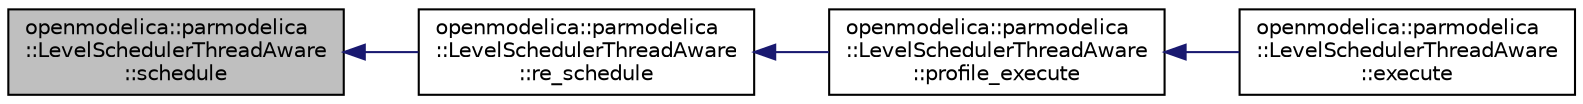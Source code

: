 digraph "openmodelica::parmodelica::LevelSchedulerThreadAware::schedule"
{
  edge [fontname="Helvetica",fontsize="10",labelfontname="Helvetica",labelfontsize="10"];
  node [fontname="Helvetica",fontsize="10",shape=record];
  rankdir="LR";
  Node85 [label="openmodelica::parmodelica\l::LevelSchedulerThreadAware\l::schedule",height=0.2,width=0.4,color="black", fillcolor="grey75", style="filled", fontcolor="black"];
  Node85 -> Node86 [dir="back",color="midnightblue",fontsize="10",style="solid",fontname="Helvetica"];
  Node86 [label="openmodelica::parmodelica\l::LevelSchedulerThreadAware\l::re_schedule",height=0.2,width=0.4,color="black", fillcolor="white", style="filled",URL="$d0/da7/classopenmodelica_1_1parmodelica_1_1_level_scheduler_thread_aware.html#a1facc2190effd9111944360d335c77ba"];
  Node86 -> Node87 [dir="back",color="midnightblue",fontsize="10",style="solid",fontname="Helvetica"];
  Node87 [label="openmodelica::parmodelica\l::LevelSchedulerThreadAware\l::profile_execute",height=0.2,width=0.4,color="black", fillcolor="white", style="filled",URL="$d0/da7/classopenmodelica_1_1parmodelica_1_1_level_scheduler_thread_aware.html#ab3fac6e78ea0a39f1e51b67d74c25218"];
  Node87 -> Node88 [dir="back",color="midnightblue",fontsize="10",style="solid",fontname="Helvetica"];
  Node88 [label="openmodelica::parmodelica\l::LevelSchedulerThreadAware\l::execute",height=0.2,width=0.4,color="black", fillcolor="white", style="filled",URL="$d0/da7/classopenmodelica_1_1parmodelica_1_1_level_scheduler_thread_aware.html#a538ad47bec80c3a79ebd2c9ef71cc8b5"];
}
